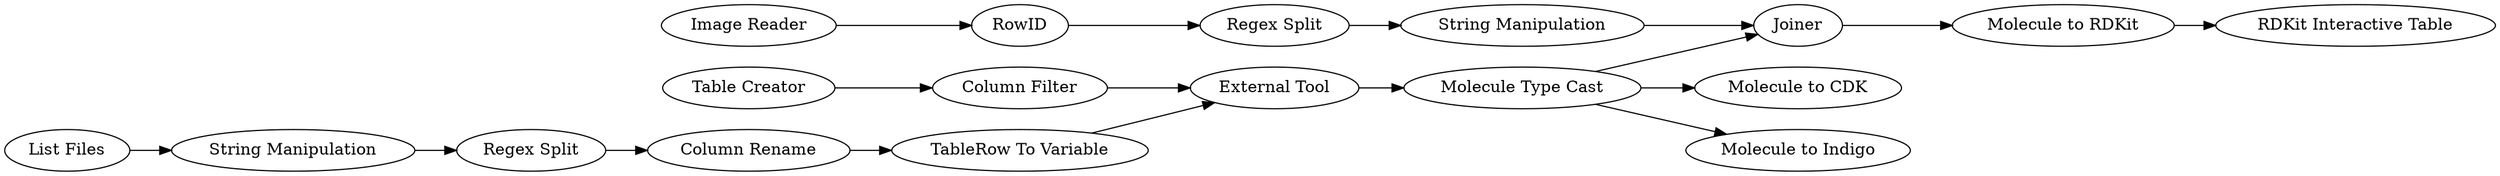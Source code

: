 digraph {
	1 [label="External Tool"]
	3 [label="Column Filter"]
	5 [label="Molecule Type Cast"]
	6 [label="Molecule to CDK"]
	7 [label="Molecule to RDKit"]
	8 [label="Molecule to Indigo"]
	9 [label="List Files"]
	10 [label="TableRow To Variable"]
	11 [label="String Manipulation"]
	12 [label="Table Creator"]
	14 [label="Regex Split"]
	15 [label="Column Rename"]
	16 [label="Image Reader"]
	17 [label=RowID]
	18 [label="Regex Split"]
	19 [label="String Manipulation"]
	20 [label=Joiner]
	21 [label="RDKit Interactive Table"]
	1 -> 5
	3 -> 1
	5 -> 20
	5 -> 8
	5 -> 6
	7 -> 21
	9 -> 11
	10 -> 1
	11 -> 14
	12 -> 3
	14 -> 15
	15 -> 10
	16 -> 17
	17 -> 18
	18 -> 19
	19 -> 20
	20 -> 7
	rankdir=LR
}
